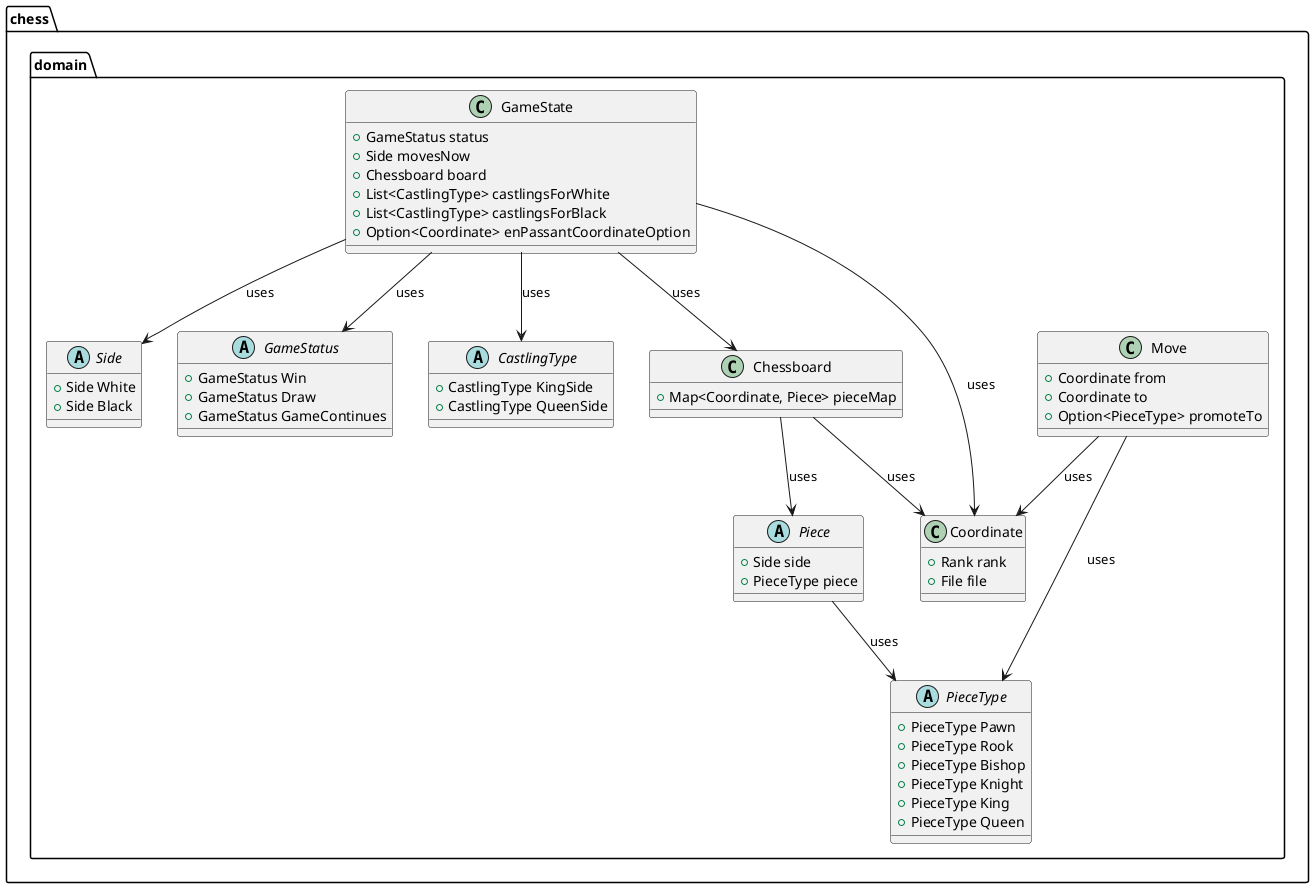 @startuml
'https://plantuml.com/class-diagram

package chess.domain {

    abstract class Side {
        + Side White
        + Side Black
    }

    abstract class GameStatus {
        + GameStatus Win
        + GameStatus Draw
        + GameStatus GameContinues
    }

    abstract class CastlingType {
        + CastlingType KingSide
        + CastlingType QueenSide
    }

    class Coordinate {
        + Rank rank
        + File file
    }

    abstract class Piece {
        + Side side
        + PieceType piece
    }

    abstract class PieceType {
        + PieceType Pawn
        + PieceType Rook
        + PieceType Bishop
        + PieceType Knight
        + PieceType King
        + PieceType Queen
    }

    class Chessboard {
        + Map<Coordinate, Piece> pieceMap
    }

    class Move {
        + Coordinate from
        + Coordinate to
        + Option<PieceType> promoteTo
    }

    class GameState {
        + GameStatus status
        + Side movesNow
        + Chessboard board
        + List<CastlingType> castlingsForWhite
        + List<CastlingType> castlingsForBlack
        + Option<Coordinate> enPassantCoordinateOption
    }
}

GameState -->  Side : uses
GameState --> GameStatus : uses
GameState --> CastlingType : uses
GameState --> Coordinate : uses
GameState --> Chessboard : uses

Piece --> PieceType : uses

Chessboard --> Coordinate : uses
Chessboard --> Piece : uses

Move --> Coordinate : uses
Move --> PieceType : uses

@enduml

